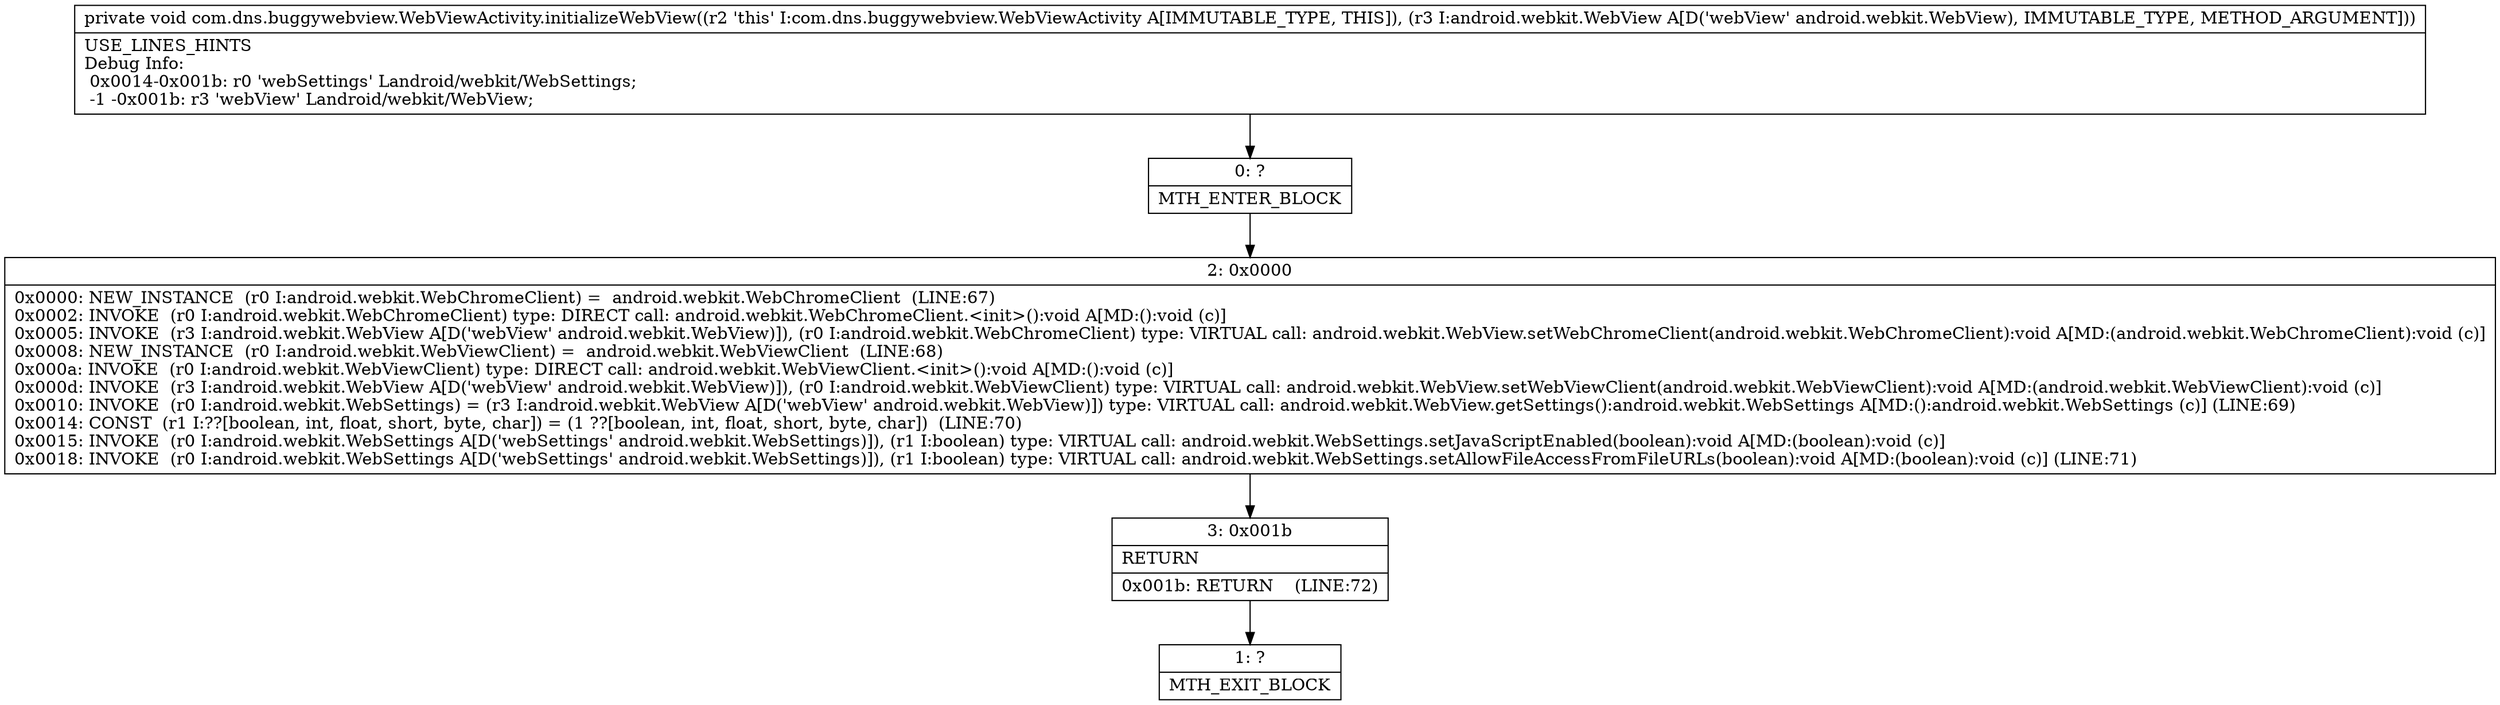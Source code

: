 digraph "CFG forcom.dns.buggywebview.WebViewActivity.initializeWebView(Landroid\/webkit\/WebView;)V" {
Node_0 [shape=record,label="{0\:\ ?|MTH_ENTER_BLOCK\l}"];
Node_2 [shape=record,label="{2\:\ 0x0000|0x0000: NEW_INSTANCE  (r0 I:android.webkit.WebChromeClient) =  android.webkit.WebChromeClient  (LINE:67)\l0x0002: INVOKE  (r0 I:android.webkit.WebChromeClient) type: DIRECT call: android.webkit.WebChromeClient.\<init\>():void A[MD:():void (c)]\l0x0005: INVOKE  (r3 I:android.webkit.WebView A[D('webView' android.webkit.WebView)]), (r0 I:android.webkit.WebChromeClient) type: VIRTUAL call: android.webkit.WebView.setWebChromeClient(android.webkit.WebChromeClient):void A[MD:(android.webkit.WebChromeClient):void (c)]\l0x0008: NEW_INSTANCE  (r0 I:android.webkit.WebViewClient) =  android.webkit.WebViewClient  (LINE:68)\l0x000a: INVOKE  (r0 I:android.webkit.WebViewClient) type: DIRECT call: android.webkit.WebViewClient.\<init\>():void A[MD:():void (c)]\l0x000d: INVOKE  (r3 I:android.webkit.WebView A[D('webView' android.webkit.WebView)]), (r0 I:android.webkit.WebViewClient) type: VIRTUAL call: android.webkit.WebView.setWebViewClient(android.webkit.WebViewClient):void A[MD:(android.webkit.WebViewClient):void (c)]\l0x0010: INVOKE  (r0 I:android.webkit.WebSettings) = (r3 I:android.webkit.WebView A[D('webView' android.webkit.WebView)]) type: VIRTUAL call: android.webkit.WebView.getSettings():android.webkit.WebSettings A[MD:():android.webkit.WebSettings (c)] (LINE:69)\l0x0014: CONST  (r1 I:??[boolean, int, float, short, byte, char]) = (1 ??[boolean, int, float, short, byte, char])  (LINE:70)\l0x0015: INVOKE  (r0 I:android.webkit.WebSettings A[D('webSettings' android.webkit.WebSettings)]), (r1 I:boolean) type: VIRTUAL call: android.webkit.WebSettings.setJavaScriptEnabled(boolean):void A[MD:(boolean):void (c)]\l0x0018: INVOKE  (r0 I:android.webkit.WebSettings A[D('webSettings' android.webkit.WebSettings)]), (r1 I:boolean) type: VIRTUAL call: android.webkit.WebSettings.setAllowFileAccessFromFileURLs(boolean):void A[MD:(boolean):void (c)] (LINE:71)\l}"];
Node_3 [shape=record,label="{3\:\ 0x001b|RETURN\l|0x001b: RETURN    (LINE:72)\l}"];
Node_1 [shape=record,label="{1\:\ ?|MTH_EXIT_BLOCK\l}"];
MethodNode[shape=record,label="{private void com.dns.buggywebview.WebViewActivity.initializeWebView((r2 'this' I:com.dns.buggywebview.WebViewActivity A[IMMUTABLE_TYPE, THIS]), (r3 I:android.webkit.WebView A[D('webView' android.webkit.WebView), IMMUTABLE_TYPE, METHOD_ARGUMENT]))  | USE_LINES_HINTS\lDebug Info:\l  0x0014\-0x001b: r0 'webSettings' Landroid\/webkit\/WebSettings;\l  \-1 \-0x001b: r3 'webView' Landroid\/webkit\/WebView;\l}"];
MethodNode -> Node_0;Node_0 -> Node_2;
Node_2 -> Node_3;
Node_3 -> Node_1;
}

